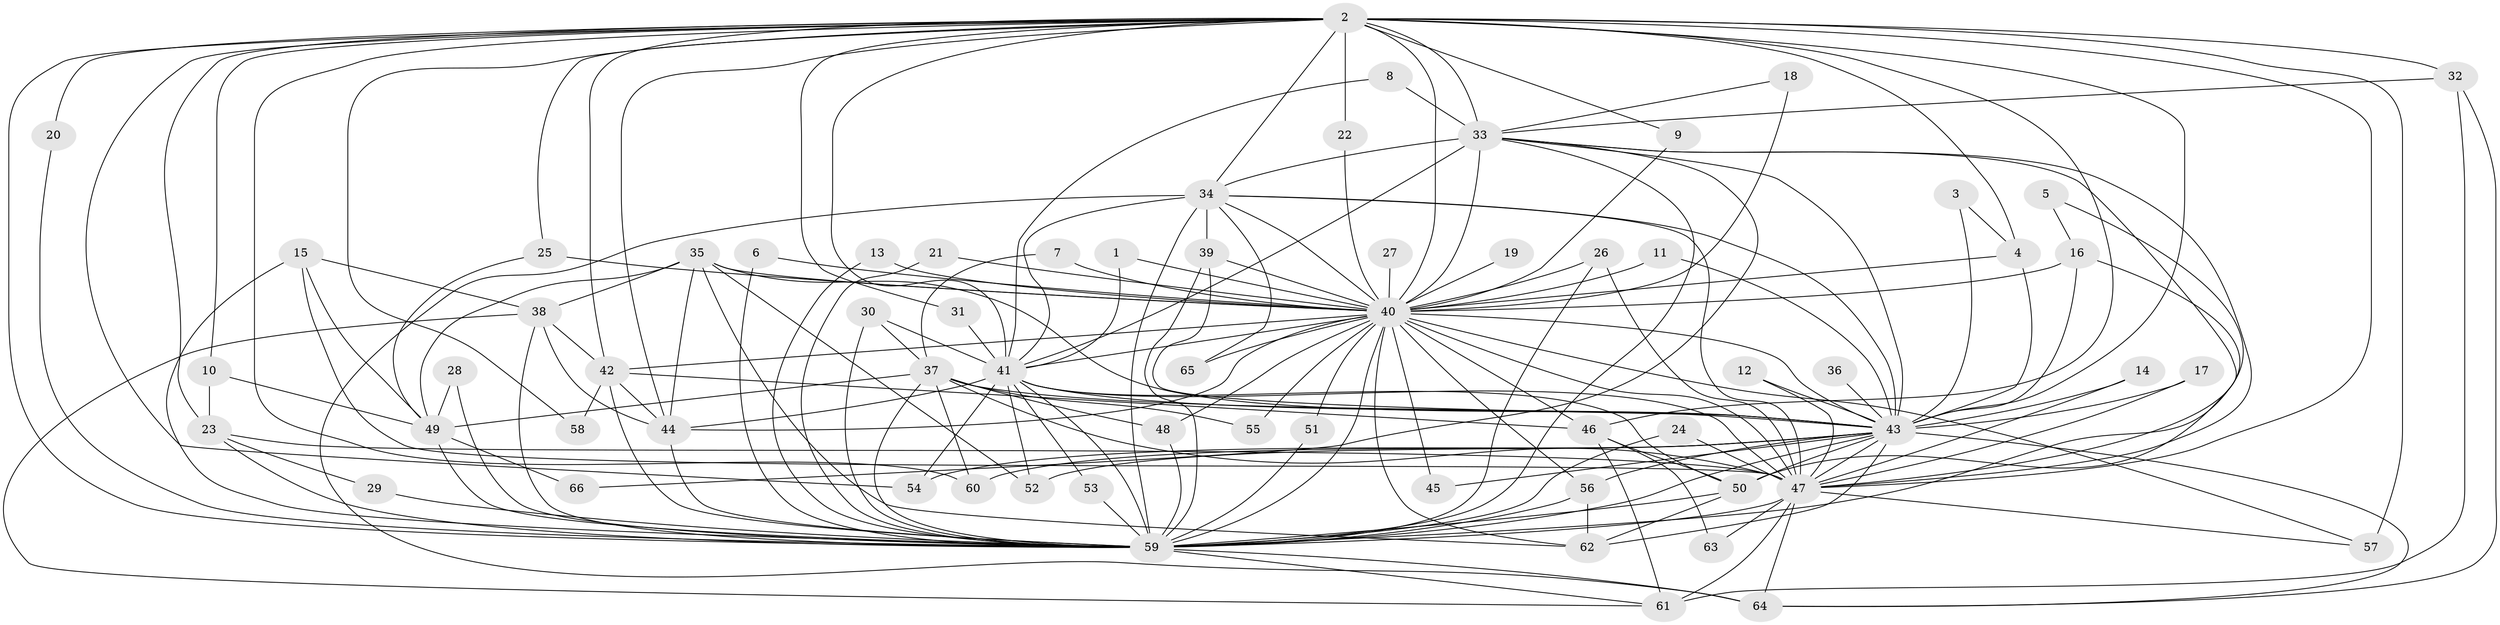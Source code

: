 // original degree distribution, {21: 0.007633587786259542, 17: 0.007633587786259542, 25: 0.015267175572519083, 24: 0.007633587786259542, 35: 0.007633587786259542, 18: 0.007633587786259542, 22: 0.007633587786259542, 14: 0.007633587786259542, 40: 0.007633587786259542, 3: 0.1984732824427481, 2: 0.549618320610687, 6: 0.030534351145038167, 8: 0.007633587786259542, 4: 0.09923664122137404, 5: 0.030534351145038167, 7: 0.007633587786259542}
// Generated by graph-tools (version 1.1) at 2025/25/03/09/25 03:25:47]
// undirected, 66 vertices, 180 edges
graph export_dot {
graph [start="1"]
  node [color=gray90,style=filled];
  1;
  2;
  3;
  4;
  5;
  6;
  7;
  8;
  9;
  10;
  11;
  12;
  13;
  14;
  15;
  16;
  17;
  18;
  19;
  20;
  21;
  22;
  23;
  24;
  25;
  26;
  27;
  28;
  29;
  30;
  31;
  32;
  33;
  34;
  35;
  36;
  37;
  38;
  39;
  40;
  41;
  42;
  43;
  44;
  45;
  46;
  47;
  48;
  49;
  50;
  51;
  52;
  53;
  54;
  55;
  56;
  57;
  58;
  59;
  60;
  61;
  62;
  63;
  64;
  65;
  66;
  1 -- 40 [weight=1.0];
  1 -- 41 [weight=1.0];
  2 -- 4 [weight=1.0];
  2 -- 9 [weight=1.0];
  2 -- 10 [weight=1.0];
  2 -- 20 [weight=1.0];
  2 -- 22 [weight=1.0];
  2 -- 23 [weight=1.0];
  2 -- 25 [weight=1.0];
  2 -- 31 [weight=1.0];
  2 -- 32 [weight=1.0];
  2 -- 33 [weight=2.0];
  2 -- 34 [weight=3.0];
  2 -- 40 [weight=5.0];
  2 -- 41 [weight=2.0];
  2 -- 42 [weight=1.0];
  2 -- 43 [weight=3.0];
  2 -- 44 [weight=1.0];
  2 -- 46 [weight=1.0];
  2 -- 47 [weight=2.0];
  2 -- 54 [weight=1.0];
  2 -- 57 [weight=1.0];
  2 -- 58 [weight=1.0];
  2 -- 59 [weight=2.0];
  2 -- 60 [weight=1.0];
  3 -- 4 [weight=1.0];
  3 -- 43 [weight=1.0];
  4 -- 40 [weight=1.0];
  4 -- 43 [weight=1.0];
  5 -- 16 [weight=1.0];
  5 -- 47 [weight=1.0];
  6 -- 40 [weight=1.0];
  6 -- 59 [weight=1.0];
  7 -- 37 [weight=1.0];
  7 -- 40 [weight=1.0];
  8 -- 33 [weight=1.0];
  8 -- 41 [weight=1.0];
  9 -- 40 [weight=1.0];
  10 -- 23 [weight=1.0];
  10 -- 49 [weight=1.0];
  11 -- 40 [weight=1.0];
  11 -- 43 [weight=1.0];
  12 -- 43 [weight=1.0];
  12 -- 47 [weight=1.0];
  13 -- 40 [weight=1.0];
  13 -- 59 [weight=1.0];
  14 -- 43 [weight=1.0];
  14 -- 47 [weight=1.0];
  15 -- 38 [weight=1.0];
  15 -- 47 [weight=1.0];
  15 -- 49 [weight=1.0];
  15 -- 59 [weight=1.0];
  16 -- 40 [weight=1.0];
  16 -- 43 [weight=1.0];
  16 -- 59 [weight=1.0];
  17 -- 43 [weight=1.0];
  17 -- 47 [weight=1.0];
  18 -- 33 [weight=1.0];
  18 -- 40 [weight=1.0];
  19 -- 40 [weight=1.0];
  20 -- 59 [weight=1.0];
  21 -- 40 [weight=1.0];
  21 -- 59 [weight=1.0];
  22 -- 40 [weight=1.0];
  23 -- 29 [weight=1.0];
  23 -- 47 [weight=1.0];
  23 -- 59 [weight=2.0];
  24 -- 47 [weight=1.0];
  24 -- 59 [weight=1.0];
  25 -- 40 [weight=1.0];
  25 -- 49 [weight=1.0];
  26 -- 40 [weight=1.0];
  26 -- 47 [weight=1.0];
  26 -- 59 [weight=1.0];
  27 -- 40 [weight=1.0];
  28 -- 49 [weight=1.0];
  28 -- 59 [weight=1.0];
  29 -- 59 [weight=1.0];
  30 -- 37 [weight=1.0];
  30 -- 41 [weight=1.0];
  30 -- 59 [weight=1.0];
  31 -- 41 [weight=2.0];
  32 -- 33 [weight=1.0];
  32 -- 61 [weight=1.0];
  32 -- 64 [weight=1.0];
  33 -- 34 [weight=2.0];
  33 -- 40 [weight=2.0];
  33 -- 41 [weight=3.0];
  33 -- 43 [weight=1.0];
  33 -- 47 [weight=2.0];
  33 -- 50 [weight=1.0];
  33 -- 59 [weight=2.0];
  33 -- 66 [weight=1.0];
  34 -- 39 [weight=1.0];
  34 -- 40 [weight=2.0];
  34 -- 41 [weight=1.0];
  34 -- 43 [weight=1.0];
  34 -- 47 [weight=1.0];
  34 -- 59 [weight=1.0];
  34 -- 64 [weight=1.0];
  34 -- 65 [weight=1.0];
  35 -- 38 [weight=1.0];
  35 -- 40 [weight=2.0];
  35 -- 43 [weight=2.0];
  35 -- 44 [weight=1.0];
  35 -- 49 [weight=1.0];
  35 -- 52 [weight=1.0];
  35 -- 62 [weight=1.0];
  36 -- 43 [weight=1.0];
  37 -- 43 [weight=1.0];
  37 -- 47 [weight=1.0];
  37 -- 48 [weight=1.0];
  37 -- 49 [weight=1.0];
  37 -- 55 [weight=1.0];
  37 -- 59 [weight=1.0];
  37 -- 60 [weight=1.0];
  38 -- 42 [weight=1.0];
  38 -- 44 [weight=1.0];
  38 -- 59 [weight=1.0];
  38 -- 61 [weight=1.0];
  39 -- 40 [weight=1.0];
  39 -- 43 [weight=1.0];
  39 -- 59 [weight=1.0];
  40 -- 41 [weight=2.0];
  40 -- 42 [weight=1.0];
  40 -- 43 [weight=2.0];
  40 -- 44 [weight=1.0];
  40 -- 45 [weight=1.0];
  40 -- 46 [weight=1.0];
  40 -- 47 [weight=2.0];
  40 -- 48 [weight=1.0];
  40 -- 51 [weight=1.0];
  40 -- 55 [weight=1.0];
  40 -- 56 [weight=1.0];
  40 -- 57 [weight=1.0];
  40 -- 59 [weight=3.0];
  40 -- 62 [weight=1.0];
  40 -- 65 [weight=1.0];
  41 -- 43 [weight=1.0];
  41 -- 44 [weight=1.0];
  41 -- 47 [weight=2.0];
  41 -- 50 [weight=1.0];
  41 -- 52 [weight=1.0];
  41 -- 53 [weight=1.0];
  41 -- 54 [weight=1.0];
  41 -- 59 [weight=1.0];
  42 -- 44 [weight=1.0];
  42 -- 46 [weight=1.0];
  42 -- 58 [weight=1.0];
  42 -- 59 [weight=1.0];
  43 -- 45 [weight=1.0];
  43 -- 47 [weight=2.0];
  43 -- 50 [weight=1.0];
  43 -- 52 [weight=2.0];
  43 -- 54 [weight=1.0];
  43 -- 56 [weight=1.0];
  43 -- 59 [weight=1.0];
  43 -- 60 [weight=2.0];
  43 -- 62 [weight=1.0];
  43 -- 64 [weight=1.0];
  44 -- 59 [weight=1.0];
  46 -- 50 [weight=1.0];
  46 -- 61 [weight=1.0];
  46 -- 63 [weight=1.0];
  47 -- 57 [weight=1.0];
  47 -- 59 [weight=1.0];
  47 -- 61 [weight=1.0];
  47 -- 63 [weight=1.0];
  47 -- 64 [weight=1.0];
  48 -- 59 [weight=1.0];
  49 -- 59 [weight=1.0];
  49 -- 66 [weight=1.0];
  50 -- 59 [weight=1.0];
  50 -- 62 [weight=1.0];
  51 -- 59 [weight=1.0];
  53 -- 59 [weight=2.0];
  56 -- 59 [weight=2.0];
  56 -- 62 [weight=1.0];
  59 -- 61 [weight=1.0];
  59 -- 64 [weight=2.0];
}
